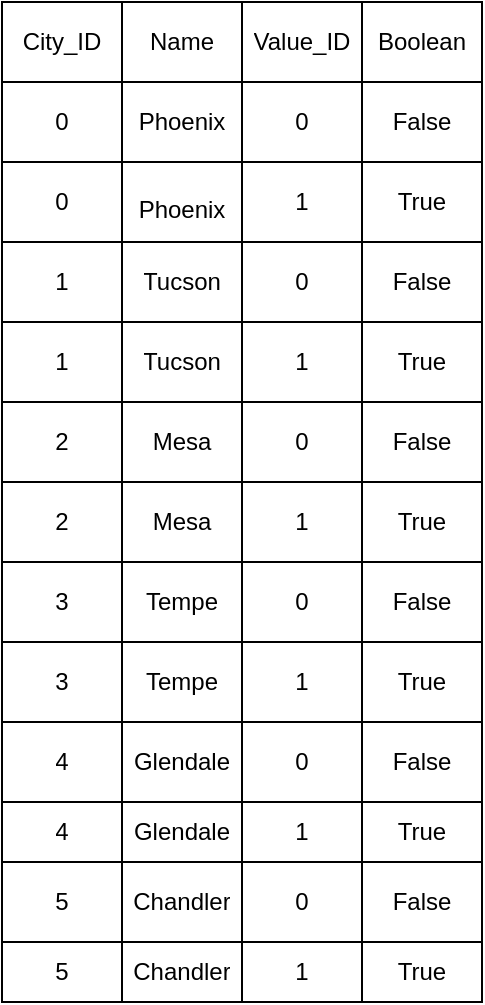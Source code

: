 <mxfile version="13.7.4" type="github">
  <diagram id="6F67V6D0bh5tr_LGvf85" name="Page-1">
    <mxGraphModel dx="782" dy="1584" grid="1" gridSize="10" guides="1" tooltips="1" connect="1" arrows="1" fold="1" page="1" pageScale="1" pageWidth="850" pageHeight="1100" math="0" shadow="0">
      <root>
        <mxCell id="0" />
        <mxCell id="1" parent="0" />
        <mxCell id="w2Qe7kxGpmMovoDT2d9R-158" value="" style="shape=table;html=1;whiteSpace=wrap;startSize=0;container=1;collapsible=0;childLayout=tableLayout;" vertex="1" parent="1">
          <mxGeometry x="280" y="-120" width="240" height="500" as="geometry" />
        </mxCell>
        <mxCell id="w2Qe7kxGpmMovoDT2d9R-159" value="" style="shape=partialRectangle;html=1;whiteSpace=wrap;collapsible=0;dropTarget=0;pointerEvents=0;fillColor=none;top=0;left=0;bottom=0;right=0;points=[[0,0.5],[1,0.5]];portConstraint=eastwest;" vertex="1" parent="w2Qe7kxGpmMovoDT2d9R-158">
          <mxGeometry width="240" height="40" as="geometry" />
        </mxCell>
        <mxCell id="w2Qe7kxGpmMovoDT2d9R-160" value="City_ID" style="shape=partialRectangle;html=1;whiteSpace=wrap;connectable=0;overflow=hidden;fillColor=none;top=0;left=0;bottom=0;right=0;" vertex="1" parent="w2Qe7kxGpmMovoDT2d9R-159">
          <mxGeometry width="60" height="40" as="geometry" />
        </mxCell>
        <mxCell id="w2Qe7kxGpmMovoDT2d9R-161" value="Name" style="shape=partialRectangle;html=1;whiteSpace=wrap;connectable=0;overflow=hidden;fillColor=none;top=0;left=0;bottom=0;right=0;" vertex="1" parent="w2Qe7kxGpmMovoDT2d9R-159">
          <mxGeometry x="60" width="60" height="40" as="geometry" />
        </mxCell>
        <mxCell id="w2Qe7kxGpmMovoDT2d9R-162" value="Value_ID" style="shape=partialRectangle;html=1;whiteSpace=wrap;connectable=0;overflow=hidden;fillColor=none;top=0;left=0;bottom=0;right=0;" vertex="1" parent="w2Qe7kxGpmMovoDT2d9R-159">
          <mxGeometry x="120" width="60" height="40" as="geometry" />
        </mxCell>
        <mxCell id="w2Qe7kxGpmMovoDT2d9R-163" value="Boolean" style="shape=partialRectangle;html=1;whiteSpace=wrap;connectable=0;overflow=hidden;fillColor=none;top=0;left=0;bottom=0;right=0;" vertex="1" parent="w2Qe7kxGpmMovoDT2d9R-159">
          <mxGeometry x="180" width="60" height="40" as="geometry" />
        </mxCell>
        <mxCell id="w2Qe7kxGpmMovoDT2d9R-164" value="" style="shape=partialRectangle;html=1;whiteSpace=wrap;collapsible=0;dropTarget=0;pointerEvents=0;fillColor=none;top=0;left=0;bottom=0;right=0;points=[[0,0.5],[1,0.5]];portConstraint=eastwest;" vertex="1" parent="w2Qe7kxGpmMovoDT2d9R-158">
          <mxGeometry y="40" width="240" height="40" as="geometry" />
        </mxCell>
        <mxCell id="w2Qe7kxGpmMovoDT2d9R-165" value="0" style="shape=partialRectangle;html=1;whiteSpace=wrap;connectable=0;overflow=hidden;fillColor=none;top=0;left=0;bottom=0;right=0;" vertex="1" parent="w2Qe7kxGpmMovoDT2d9R-164">
          <mxGeometry width="60" height="40" as="geometry" />
        </mxCell>
        <mxCell id="w2Qe7kxGpmMovoDT2d9R-166" value="Phoenix" style="shape=partialRectangle;html=1;whiteSpace=wrap;connectable=0;overflow=hidden;fillColor=none;top=0;left=0;bottom=0;right=0;" vertex="1" parent="w2Qe7kxGpmMovoDT2d9R-164">
          <mxGeometry x="60" width="60" height="40" as="geometry" />
        </mxCell>
        <mxCell id="w2Qe7kxGpmMovoDT2d9R-167" value="0" style="shape=partialRectangle;html=1;whiteSpace=wrap;connectable=0;overflow=hidden;fillColor=none;top=0;left=0;bottom=0;right=0;" vertex="1" parent="w2Qe7kxGpmMovoDT2d9R-164">
          <mxGeometry x="120" width="60" height="40" as="geometry" />
        </mxCell>
        <mxCell id="w2Qe7kxGpmMovoDT2d9R-168" value="False" style="shape=partialRectangle;html=1;whiteSpace=wrap;connectable=0;overflow=hidden;fillColor=none;top=0;left=0;bottom=0;right=0;" vertex="1" parent="w2Qe7kxGpmMovoDT2d9R-164">
          <mxGeometry x="180" width="60" height="40" as="geometry" />
        </mxCell>
        <mxCell id="w2Qe7kxGpmMovoDT2d9R-169" value="" style="shape=partialRectangle;html=1;whiteSpace=wrap;collapsible=0;dropTarget=0;pointerEvents=0;fillColor=none;top=0;left=0;bottom=0;right=0;points=[[0,0.5],[1,0.5]];portConstraint=eastwest;" vertex="1" parent="w2Qe7kxGpmMovoDT2d9R-158">
          <mxGeometry y="80" width="240" height="40" as="geometry" />
        </mxCell>
        <mxCell id="w2Qe7kxGpmMovoDT2d9R-170" value="0" style="shape=partialRectangle;html=1;whiteSpace=wrap;connectable=0;overflow=hidden;fillColor=none;top=0;left=0;bottom=0;right=0;" vertex="1" parent="w2Qe7kxGpmMovoDT2d9R-169">
          <mxGeometry width="60" height="40" as="geometry" />
        </mxCell>
        <mxCell id="w2Qe7kxGpmMovoDT2d9R-171" value="&#xa;Phoenix&#xa;&#xa;" style="shape=partialRectangle;html=1;whiteSpace=wrap;connectable=0;overflow=hidden;fillColor=none;top=0;left=0;bottom=0;right=0;" vertex="1" parent="w2Qe7kxGpmMovoDT2d9R-169">
          <mxGeometry x="60" width="60" height="40" as="geometry" />
        </mxCell>
        <mxCell id="w2Qe7kxGpmMovoDT2d9R-172" value="1" style="shape=partialRectangle;html=1;whiteSpace=wrap;connectable=0;overflow=hidden;fillColor=none;top=0;left=0;bottom=0;right=0;" vertex="1" parent="w2Qe7kxGpmMovoDT2d9R-169">
          <mxGeometry x="120" width="60" height="40" as="geometry" />
        </mxCell>
        <mxCell id="w2Qe7kxGpmMovoDT2d9R-173" value="True" style="shape=partialRectangle;html=1;whiteSpace=wrap;connectable=0;overflow=hidden;fillColor=none;top=0;left=0;bottom=0;right=0;" vertex="1" parent="w2Qe7kxGpmMovoDT2d9R-169">
          <mxGeometry x="180" width="60" height="40" as="geometry" />
        </mxCell>
        <mxCell id="w2Qe7kxGpmMovoDT2d9R-174" value="" style="shape=partialRectangle;html=1;whiteSpace=wrap;collapsible=0;dropTarget=0;pointerEvents=0;fillColor=none;top=0;left=0;bottom=0;right=0;points=[[0,0.5],[1,0.5]];portConstraint=eastwest;" vertex="1" parent="w2Qe7kxGpmMovoDT2d9R-158">
          <mxGeometry y="120" width="240" height="40" as="geometry" />
        </mxCell>
        <mxCell id="w2Qe7kxGpmMovoDT2d9R-175" value="1" style="shape=partialRectangle;html=1;whiteSpace=wrap;connectable=0;overflow=hidden;fillColor=none;top=0;left=0;bottom=0;right=0;" vertex="1" parent="w2Qe7kxGpmMovoDT2d9R-174">
          <mxGeometry width="60" height="40" as="geometry" />
        </mxCell>
        <mxCell id="w2Qe7kxGpmMovoDT2d9R-176" value="Tucson" style="shape=partialRectangle;html=1;whiteSpace=wrap;connectable=0;overflow=hidden;fillColor=none;top=0;left=0;bottom=0;right=0;" vertex="1" parent="w2Qe7kxGpmMovoDT2d9R-174">
          <mxGeometry x="60" width="60" height="40" as="geometry" />
        </mxCell>
        <mxCell id="w2Qe7kxGpmMovoDT2d9R-177" value="0" style="shape=partialRectangle;html=1;whiteSpace=wrap;connectable=0;overflow=hidden;fillColor=none;top=0;left=0;bottom=0;right=0;" vertex="1" parent="w2Qe7kxGpmMovoDT2d9R-174">
          <mxGeometry x="120" width="60" height="40" as="geometry" />
        </mxCell>
        <mxCell id="w2Qe7kxGpmMovoDT2d9R-178" value="False" style="shape=partialRectangle;html=1;whiteSpace=wrap;connectable=0;overflow=hidden;fillColor=none;top=0;left=0;bottom=0;right=0;" vertex="1" parent="w2Qe7kxGpmMovoDT2d9R-174">
          <mxGeometry x="180" width="60" height="40" as="geometry" />
        </mxCell>
        <mxCell id="w2Qe7kxGpmMovoDT2d9R-179" value="" style="shape=partialRectangle;html=1;whiteSpace=wrap;collapsible=0;dropTarget=0;pointerEvents=0;fillColor=none;top=0;left=0;bottom=0;right=0;points=[[0,0.5],[1,0.5]];portConstraint=eastwest;" vertex="1" parent="w2Qe7kxGpmMovoDT2d9R-158">
          <mxGeometry y="160" width="240" height="40" as="geometry" />
        </mxCell>
        <mxCell id="w2Qe7kxGpmMovoDT2d9R-180" value="1" style="shape=partialRectangle;html=1;whiteSpace=wrap;connectable=0;overflow=hidden;fillColor=none;top=0;left=0;bottom=0;right=0;" vertex="1" parent="w2Qe7kxGpmMovoDT2d9R-179">
          <mxGeometry width="60" height="40" as="geometry" />
        </mxCell>
        <mxCell id="w2Qe7kxGpmMovoDT2d9R-181" value="Tucson" style="shape=partialRectangle;html=1;whiteSpace=wrap;connectable=0;overflow=hidden;fillColor=none;top=0;left=0;bottom=0;right=0;" vertex="1" parent="w2Qe7kxGpmMovoDT2d9R-179">
          <mxGeometry x="60" width="60" height="40" as="geometry" />
        </mxCell>
        <mxCell id="w2Qe7kxGpmMovoDT2d9R-182" value="1" style="shape=partialRectangle;html=1;whiteSpace=wrap;connectable=0;overflow=hidden;fillColor=none;top=0;left=0;bottom=0;right=0;" vertex="1" parent="w2Qe7kxGpmMovoDT2d9R-179">
          <mxGeometry x="120" width="60" height="40" as="geometry" />
        </mxCell>
        <mxCell id="w2Qe7kxGpmMovoDT2d9R-183" value="True" style="shape=partialRectangle;html=1;whiteSpace=wrap;connectable=0;overflow=hidden;fillColor=none;top=0;left=0;bottom=0;right=0;" vertex="1" parent="w2Qe7kxGpmMovoDT2d9R-179">
          <mxGeometry x="180" width="60" height="40" as="geometry" />
        </mxCell>
        <mxCell id="w2Qe7kxGpmMovoDT2d9R-184" value="" style="shape=partialRectangle;html=1;whiteSpace=wrap;collapsible=0;dropTarget=0;pointerEvents=0;fillColor=none;top=0;left=0;bottom=0;right=0;points=[[0,0.5],[1,0.5]];portConstraint=eastwest;" vertex="1" parent="w2Qe7kxGpmMovoDT2d9R-158">
          <mxGeometry y="200" width="240" height="40" as="geometry" />
        </mxCell>
        <mxCell id="w2Qe7kxGpmMovoDT2d9R-185" value="2" style="shape=partialRectangle;html=1;whiteSpace=wrap;connectable=0;overflow=hidden;fillColor=none;top=0;left=0;bottom=0;right=0;" vertex="1" parent="w2Qe7kxGpmMovoDT2d9R-184">
          <mxGeometry width="60" height="40" as="geometry" />
        </mxCell>
        <mxCell id="w2Qe7kxGpmMovoDT2d9R-186" value="Mesa" style="shape=partialRectangle;html=1;whiteSpace=wrap;connectable=0;overflow=hidden;fillColor=none;top=0;left=0;bottom=0;right=0;" vertex="1" parent="w2Qe7kxGpmMovoDT2d9R-184">
          <mxGeometry x="60" width="60" height="40" as="geometry" />
        </mxCell>
        <mxCell id="w2Qe7kxGpmMovoDT2d9R-187" value="0" style="shape=partialRectangle;html=1;whiteSpace=wrap;connectable=0;overflow=hidden;fillColor=none;top=0;left=0;bottom=0;right=0;" vertex="1" parent="w2Qe7kxGpmMovoDT2d9R-184">
          <mxGeometry x="120" width="60" height="40" as="geometry" />
        </mxCell>
        <mxCell id="w2Qe7kxGpmMovoDT2d9R-188" value="False" style="shape=partialRectangle;html=1;whiteSpace=wrap;connectable=0;overflow=hidden;fillColor=none;top=0;left=0;bottom=0;right=0;" vertex="1" parent="w2Qe7kxGpmMovoDT2d9R-184">
          <mxGeometry x="180" width="60" height="40" as="geometry" />
        </mxCell>
        <mxCell id="w2Qe7kxGpmMovoDT2d9R-189" value="" style="shape=partialRectangle;html=1;whiteSpace=wrap;collapsible=0;dropTarget=0;pointerEvents=0;fillColor=none;top=0;left=0;bottom=0;right=0;points=[[0,0.5],[1,0.5]];portConstraint=eastwest;" vertex="1" parent="w2Qe7kxGpmMovoDT2d9R-158">
          <mxGeometry y="240" width="240" height="40" as="geometry" />
        </mxCell>
        <mxCell id="w2Qe7kxGpmMovoDT2d9R-190" value="2" style="shape=partialRectangle;html=1;whiteSpace=wrap;connectable=0;overflow=hidden;fillColor=none;top=0;left=0;bottom=0;right=0;" vertex="1" parent="w2Qe7kxGpmMovoDT2d9R-189">
          <mxGeometry width="60" height="40" as="geometry" />
        </mxCell>
        <mxCell id="w2Qe7kxGpmMovoDT2d9R-191" value="Mesa" style="shape=partialRectangle;html=1;whiteSpace=wrap;connectable=0;overflow=hidden;fillColor=none;top=0;left=0;bottom=0;right=0;" vertex="1" parent="w2Qe7kxGpmMovoDT2d9R-189">
          <mxGeometry x="60" width="60" height="40" as="geometry" />
        </mxCell>
        <mxCell id="w2Qe7kxGpmMovoDT2d9R-192" value="1" style="shape=partialRectangle;html=1;whiteSpace=wrap;connectable=0;overflow=hidden;fillColor=none;top=0;left=0;bottom=0;right=0;" vertex="1" parent="w2Qe7kxGpmMovoDT2d9R-189">
          <mxGeometry x="120" width="60" height="40" as="geometry" />
        </mxCell>
        <mxCell id="w2Qe7kxGpmMovoDT2d9R-193" value="True" style="shape=partialRectangle;html=1;whiteSpace=wrap;connectable=0;overflow=hidden;fillColor=none;top=0;left=0;bottom=0;right=0;" vertex="1" parent="w2Qe7kxGpmMovoDT2d9R-189">
          <mxGeometry x="180" width="60" height="40" as="geometry" />
        </mxCell>
        <mxCell id="w2Qe7kxGpmMovoDT2d9R-194" value="" style="shape=partialRectangle;html=1;whiteSpace=wrap;collapsible=0;dropTarget=0;pointerEvents=0;fillColor=none;top=0;left=0;bottom=0;right=0;points=[[0,0.5],[1,0.5]];portConstraint=eastwest;" vertex="1" parent="w2Qe7kxGpmMovoDT2d9R-158">
          <mxGeometry y="280" width="240" height="40" as="geometry" />
        </mxCell>
        <mxCell id="w2Qe7kxGpmMovoDT2d9R-195" value="3" style="shape=partialRectangle;html=1;whiteSpace=wrap;connectable=0;overflow=hidden;fillColor=none;top=0;left=0;bottom=0;right=0;" vertex="1" parent="w2Qe7kxGpmMovoDT2d9R-194">
          <mxGeometry width="60" height="40" as="geometry" />
        </mxCell>
        <mxCell id="w2Qe7kxGpmMovoDT2d9R-196" value="Tempe" style="shape=partialRectangle;html=1;whiteSpace=wrap;connectable=0;overflow=hidden;fillColor=none;top=0;left=0;bottom=0;right=0;" vertex="1" parent="w2Qe7kxGpmMovoDT2d9R-194">
          <mxGeometry x="60" width="60" height="40" as="geometry" />
        </mxCell>
        <mxCell id="w2Qe7kxGpmMovoDT2d9R-197" value="0" style="shape=partialRectangle;html=1;whiteSpace=wrap;connectable=0;overflow=hidden;fillColor=none;top=0;left=0;bottom=0;right=0;" vertex="1" parent="w2Qe7kxGpmMovoDT2d9R-194">
          <mxGeometry x="120" width="60" height="40" as="geometry" />
        </mxCell>
        <mxCell id="w2Qe7kxGpmMovoDT2d9R-198" value="False" style="shape=partialRectangle;html=1;whiteSpace=wrap;connectable=0;overflow=hidden;fillColor=none;top=0;left=0;bottom=0;right=0;" vertex="1" parent="w2Qe7kxGpmMovoDT2d9R-194">
          <mxGeometry x="180" width="60" height="40" as="geometry" />
        </mxCell>
        <mxCell id="w2Qe7kxGpmMovoDT2d9R-199" value="" style="shape=partialRectangle;html=1;whiteSpace=wrap;collapsible=0;dropTarget=0;pointerEvents=0;fillColor=none;top=0;left=0;bottom=0;right=0;points=[[0,0.5],[1,0.5]];portConstraint=eastwest;" vertex="1" parent="w2Qe7kxGpmMovoDT2d9R-158">
          <mxGeometry y="320" width="240" height="40" as="geometry" />
        </mxCell>
        <mxCell id="w2Qe7kxGpmMovoDT2d9R-200" value="3" style="shape=partialRectangle;html=1;whiteSpace=wrap;connectable=0;overflow=hidden;fillColor=none;top=0;left=0;bottom=0;right=0;" vertex="1" parent="w2Qe7kxGpmMovoDT2d9R-199">
          <mxGeometry width="60" height="40" as="geometry" />
        </mxCell>
        <mxCell id="w2Qe7kxGpmMovoDT2d9R-201" value="Tempe" style="shape=partialRectangle;html=1;whiteSpace=wrap;connectable=0;overflow=hidden;fillColor=none;top=0;left=0;bottom=0;right=0;" vertex="1" parent="w2Qe7kxGpmMovoDT2d9R-199">
          <mxGeometry x="60" width="60" height="40" as="geometry" />
        </mxCell>
        <mxCell id="w2Qe7kxGpmMovoDT2d9R-202" value="1" style="shape=partialRectangle;html=1;whiteSpace=wrap;connectable=0;overflow=hidden;fillColor=none;top=0;left=0;bottom=0;right=0;" vertex="1" parent="w2Qe7kxGpmMovoDT2d9R-199">
          <mxGeometry x="120" width="60" height="40" as="geometry" />
        </mxCell>
        <mxCell id="w2Qe7kxGpmMovoDT2d9R-203" value="True" style="shape=partialRectangle;html=1;whiteSpace=wrap;connectable=0;overflow=hidden;fillColor=none;top=0;left=0;bottom=0;right=0;" vertex="1" parent="w2Qe7kxGpmMovoDT2d9R-199">
          <mxGeometry x="180" width="60" height="40" as="geometry" />
        </mxCell>
        <mxCell id="w2Qe7kxGpmMovoDT2d9R-204" value="" style="shape=partialRectangle;html=1;whiteSpace=wrap;collapsible=0;dropTarget=0;pointerEvents=0;fillColor=none;top=0;left=0;bottom=0;right=0;points=[[0,0.5],[1,0.5]];portConstraint=eastwest;" vertex="1" parent="w2Qe7kxGpmMovoDT2d9R-158">
          <mxGeometry y="360" width="240" height="40" as="geometry" />
        </mxCell>
        <mxCell id="w2Qe7kxGpmMovoDT2d9R-205" value="4" style="shape=partialRectangle;html=1;whiteSpace=wrap;connectable=0;overflow=hidden;fillColor=none;top=0;left=0;bottom=0;right=0;" vertex="1" parent="w2Qe7kxGpmMovoDT2d9R-204">
          <mxGeometry width="60" height="40" as="geometry" />
        </mxCell>
        <mxCell id="w2Qe7kxGpmMovoDT2d9R-206" value="Glendale" style="shape=partialRectangle;html=1;whiteSpace=wrap;connectable=0;overflow=hidden;fillColor=none;top=0;left=0;bottom=0;right=0;" vertex="1" parent="w2Qe7kxGpmMovoDT2d9R-204">
          <mxGeometry x="60" width="60" height="40" as="geometry" />
        </mxCell>
        <mxCell id="w2Qe7kxGpmMovoDT2d9R-207" value="0" style="shape=partialRectangle;html=1;whiteSpace=wrap;connectable=0;overflow=hidden;fillColor=none;top=0;left=0;bottom=0;right=0;" vertex="1" parent="w2Qe7kxGpmMovoDT2d9R-204">
          <mxGeometry x="120" width="60" height="40" as="geometry" />
        </mxCell>
        <mxCell id="w2Qe7kxGpmMovoDT2d9R-208" value="False" style="shape=partialRectangle;html=1;whiteSpace=wrap;connectable=0;overflow=hidden;fillColor=none;top=0;left=0;bottom=0;right=0;" vertex="1" parent="w2Qe7kxGpmMovoDT2d9R-204">
          <mxGeometry x="180" width="60" height="40" as="geometry" />
        </mxCell>
        <mxCell id="w2Qe7kxGpmMovoDT2d9R-209" value="" style="shape=partialRectangle;html=1;whiteSpace=wrap;collapsible=0;dropTarget=0;pointerEvents=0;fillColor=none;top=0;left=0;bottom=0;right=0;points=[[0,0.5],[1,0.5]];portConstraint=eastwest;" vertex="1" parent="w2Qe7kxGpmMovoDT2d9R-158">
          <mxGeometry y="400" width="240" height="30" as="geometry" />
        </mxCell>
        <mxCell id="w2Qe7kxGpmMovoDT2d9R-210" value="4" style="shape=partialRectangle;html=1;whiteSpace=wrap;connectable=0;overflow=hidden;fillColor=none;top=0;left=0;bottom=0;right=0;" vertex="1" parent="w2Qe7kxGpmMovoDT2d9R-209">
          <mxGeometry width="60" height="30" as="geometry" />
        </mxCell>
        <mxCell id="w2Qe7kxGpmMovoDT2d9R-211" value="Glendale" style="shape=partialRectangle;html=1;whiteSpace=wrap;connectable=0;overflow=hidden;fillColor=none;top=0;left=0;bottom=0;right=0;" vertex="1" parent="w2Qe7kxGpmMovoDT2d9R-209">
          <mxGeometry x="60" width="60" height="30" as="geometry" />
        </mxCell>
        <mxCell id="w2Qe7kxGpmMovoDT2d9R-212" value="1" style="shape=partialRectangle;html=1;whiteSpace=wrap;connectable=0;overflow=hidden;fillColor=none;top=0;left=0;bottom=0;right=0;" vertex="1" parent="w2Qe7kxGpmMovoDT2d9R-209">
          <mxGeometry x="120" width="60" height="30" as="geometry" />
        </mxCell>
        <mxCell id="w2Qe7kxGpmMovoDT2d9R-213" value="True" style="shape=partialRectangle;html=1;whiteSpace=wrap;connectable=0;overflow=hidden;fillColor=none;top=0;left=0;bottom=0;right=0;" vertex="1" parent="w2Qe7kxGpmMovoDT2d9R-209">
          <mxGeometry x="180" width="60" height="30" as="geometry" />
        </mxCell>
        <mxCell id="w2Qe7kxGpmMovoDT2d9R-214" value="" style="shape=partialRectangle;html=1;whiteSpace=wrap;collapsible=0;dropTarget=0;pointerEvents=0;fillColor=none;top=0;left=0;bottom=0;right=0;points=[[0,0.5],[1,0.5]];portConstraint=eastwest;" vertex="1" parent="w2Qe7kxGpmMovoDT2d9R-158">
          <mxGeometry y="430" width="240" height="40" as="geometry" />
        </mxCell>
        <mxCell id="w2Qe7kxGpmMovoDT2d9R-215" value="5" style="shape=partialRectangle;html=1;whiteSpace=wrap;connectable=0;overflow=hidden;fillColor=none;top=0;left=0;bottom=0;right=0;" vertex="1" parent="w2Qe7kxGpmMovoDT2d9R-214">
          <mxGeometry width="60" height="40" as="geometry" />
        </mxCell>
        <mxCell id="w2Qe7kxGpmMovoDT2d9R-216" value="Chandler" style="shape=partialRectangle;html=1;whiteSpace=wrap;connectable=0;overflow=hidden;fillColor=none;top=0;left=0;bottom=0;right=0;" vertex="1" parent="w2Qe7kxGpmMovoDT2d9R-214">
          <mxGeometry x="60" width="60" height="40" as="geometry" />
        </mxCell>
        <mxCell id="w2Qe7kxGpmMovoDT2d9R-217" value="0" style="shape=partialRectangle;html=1;whiteSpace=wrap;connectable=0;overflow=hidden;fillColor=none;top=0;left=0;bottom=0;right=0;" vertex="1" parent="w2Qe7kxGpmMovoDT2d9R-214">
          <mxGeometry x="120" width="60" height="40" as="geometry" />
        </mxCell>
        <mxCell id="w2Qe7kxGpmMovoDT2d9R-218" value="False" style="shape=partialRectangle;html=1;whiteSpace=wrap;connectable=0;overflow=hidden;fillColor=none;top=0;left=0;bottom=0;right=0;" vertex="1" parent="w2Qe7kxGpmMovoDT2d9R-214">
          <mxGeometry x="180" width="60" height="40" as="geometry" />
        </mxCell>
        <mxCell id="w2Qe7kxGpmMovoDT2d9R-219" value="" style="shape=partialRectangle;html=1;whiteSpace=wrap;collapsible=0;dropTarget=0;pointerEvents=0;fillColor=none;top=0;left=0;bottom=0;right=0;points=[[0,0.5],[1,0.5]];portConstraint=eastwest;" vertex="1" parent="w2Qe7kxGpmMovoDT2d9R-158">
          <mxGeometry y="470" width="240" height="30" as="geometry" />
        </mxCell>
        <mxCell id="w2Qe7kxGpmMovoDT2d9R-220" value="5" style="shape=partialRectangle;html=1;whiteSpace=wrap;connectable=0;overflow=hidden;fillColor=none;top=0;left=0;bottom=0;right=0;" vertex="1" parent="w2Qe7kxGpmMovoDT2d9R-219">
          <mxGeometry width="60" height="30" as="geometry" />
        </mxCell>
        <mxCell id="w2Qe7kxGpmMovoDT2d9R-221" value="Chandler" style="shape=partialRectangle;html=1;whiteSpace=wrap;connectable=0;overflow=hidden;fillColor=none;top=0;left=0;bottom=0;right=0;" vertex="1" parent="w2Qe7kxGpmMovoDT2d9R-219">
          <mxGeometry x="60" width="60" height="30" as="geometry" />
        </mxCell>
        <mxCell id="w2Qe7kxGpmMovoDT2d9R-222" value="1" style="shape=partialRectangle;html=1;whiteSpace=wrap;connectable=0;overflow=hidden;fillColor=none;top=0;left=0;bottom=0;right=0;" vertex="1" parent="w2Qe7kxGpmMovoDT2d9R-219">
          <mxGeometry x="120" width="60" height="30" as="geometry" />
        </mxCell>
        <mxCell id="w2Qe7kxGpmMovoDT2d9R-223" value="True" style="shape=partialRectangle;html=1;whiteSpace=wrap;connectable=0;overflow=hidden;fillColor=none;top=0;left=0;bottom=0;right=0;" vertex="1" parent="w2Qe7kxGpmMovoDT2d9R-219">
          <mxGeometry x="180" width="60" height="30" as="geometry" />
        </mxCell>
      </root>
    </mxGraphModel>
  </diagram>
</mxfile>
